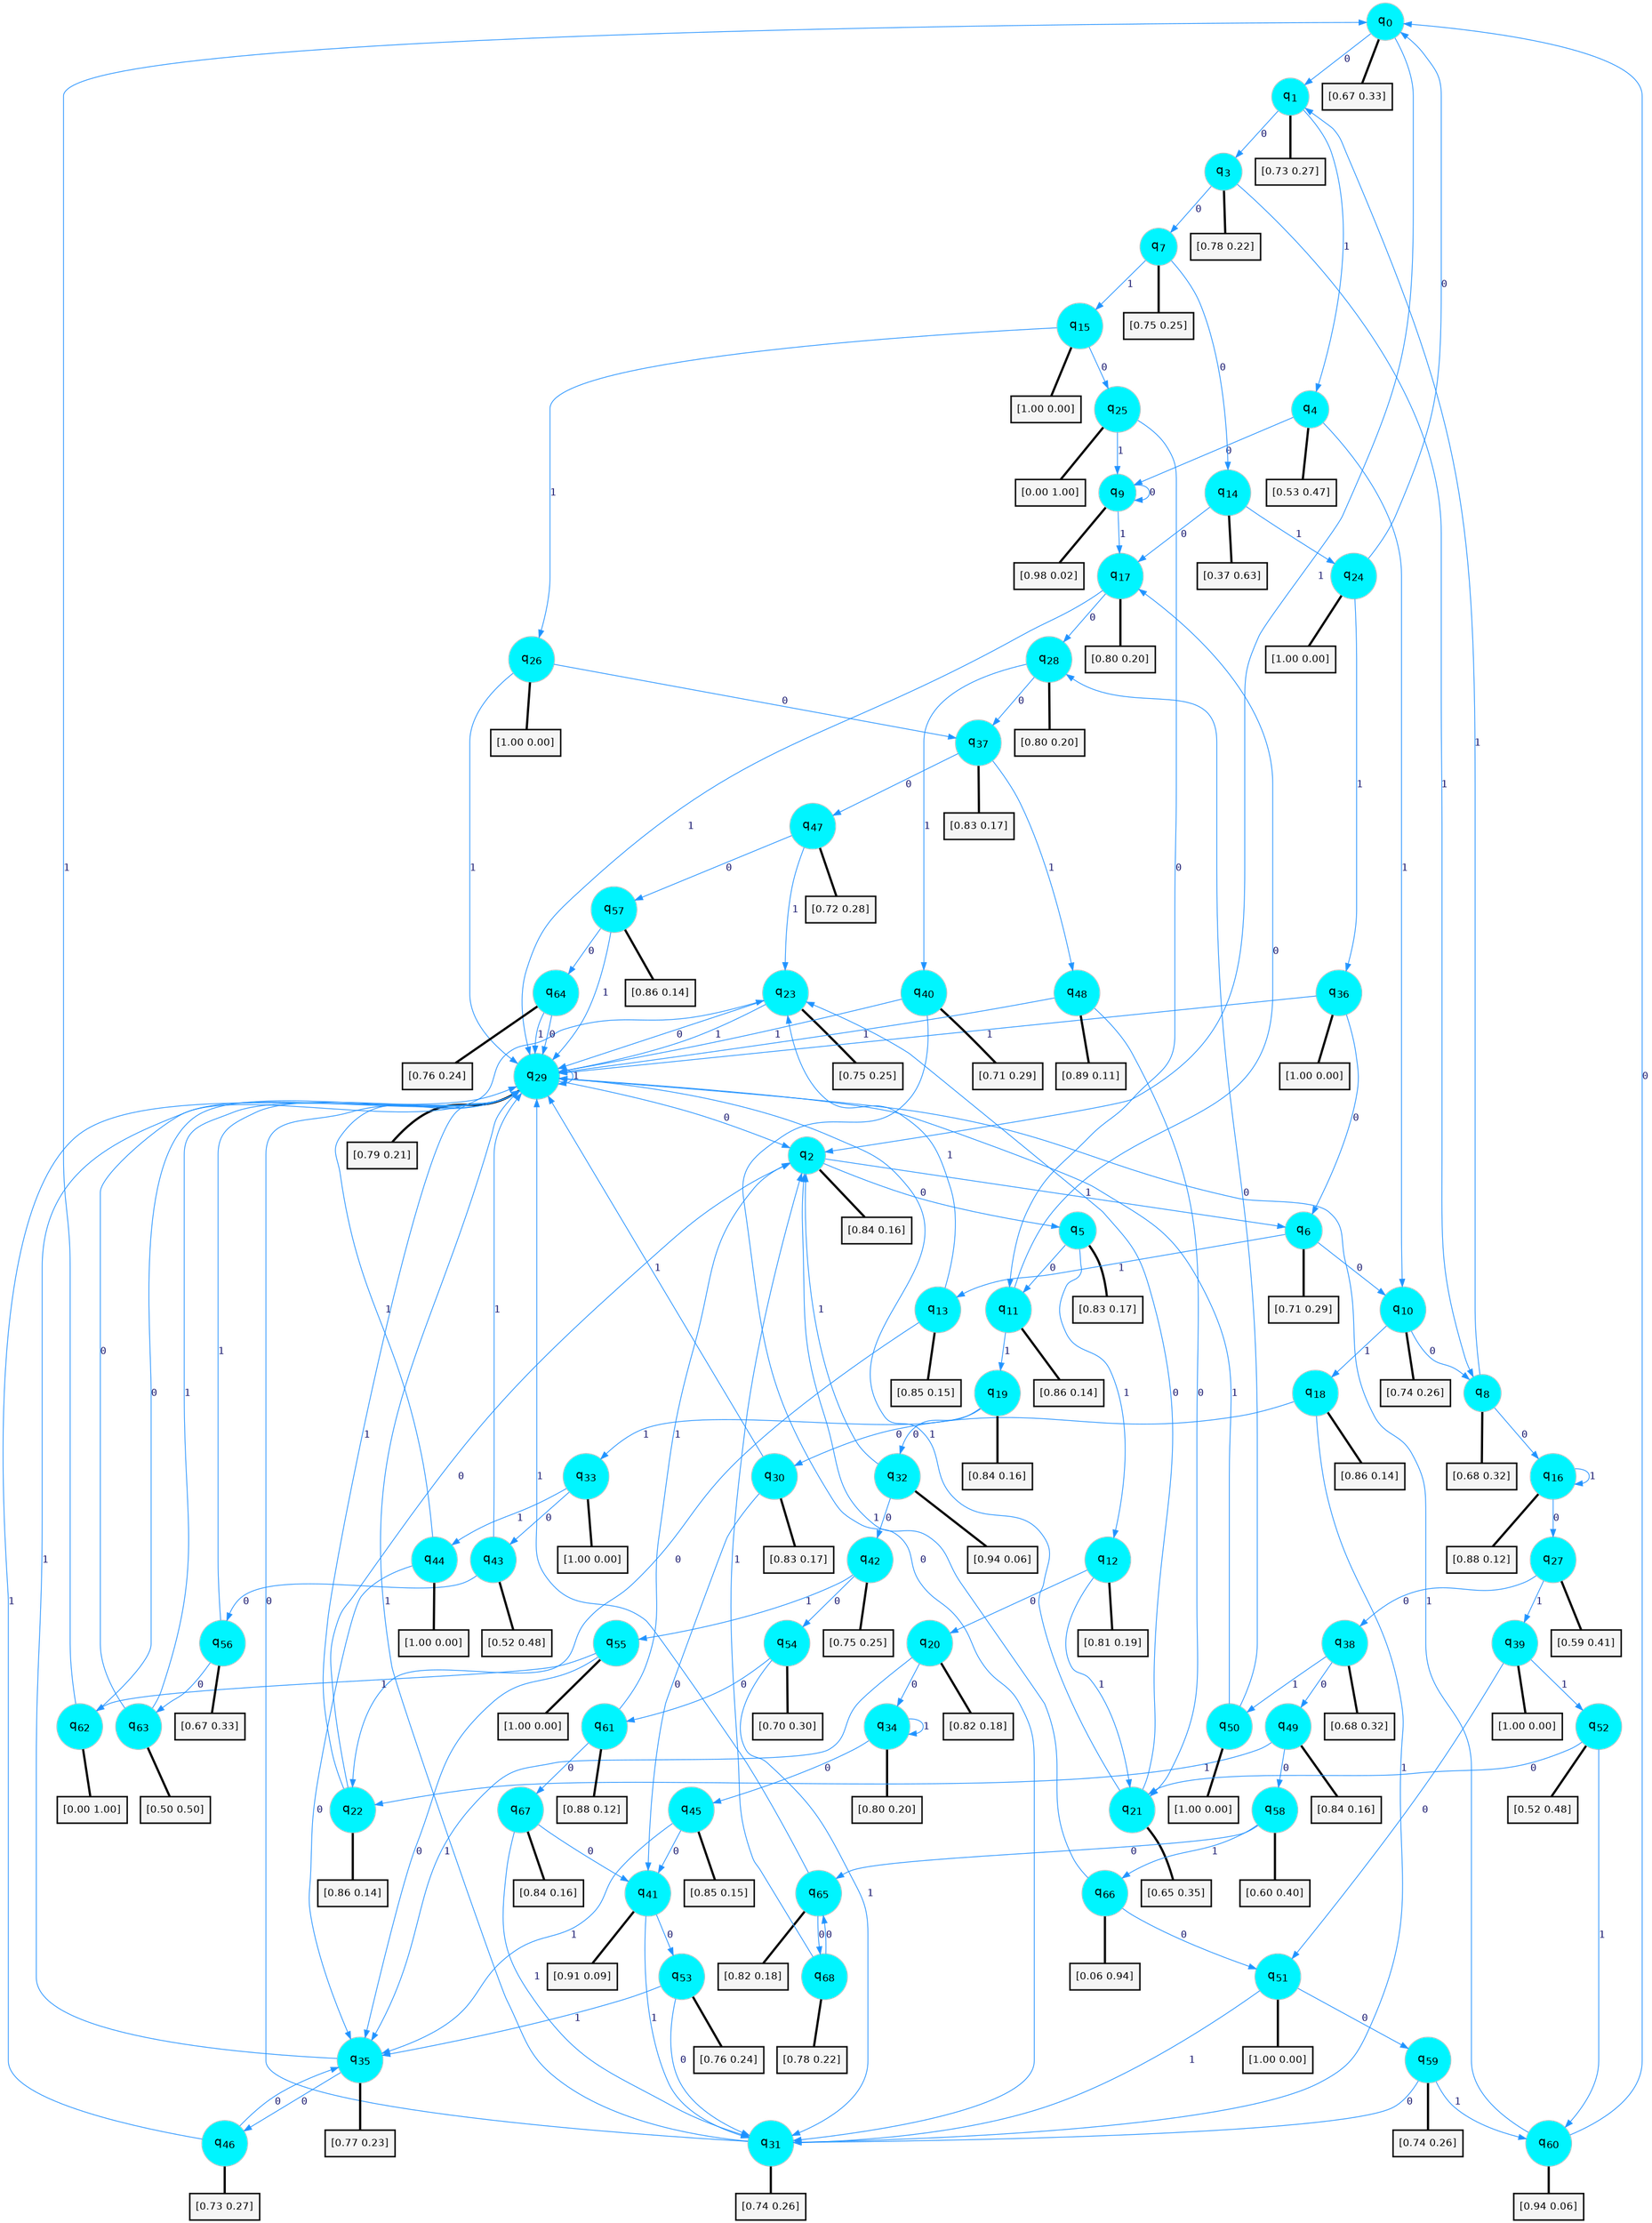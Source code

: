 digraph G {
graph [
bgcolor=transparent, dpi=300, rankdir=TD, size="40,25"];
node [
color=gray, fillcolor=turquoise1, fontcolor=black, fontname=Helvetica, fontsize=16, fontweight=bold, shape=circle, style=filled];
edge [
arrowsize=1, color=dodgerblue1, fontcolor=midnightblue, fontname=courier, fontweight=bold, penwidth=1, style=solid, weight=20];
0[label=<q<SUB>0</SUB>>];
1[label=<q<SUB>1</SUB>>];
2[label=<q<SUB>2</SUB>>];
3[label=<q<SUB>3</SUB>>];
4[label=<q<SUB>4</SUB>>];
5[label=<q<SUB>5</SUB>>];
6[label=<q<SUB>6</SUB>>];
7[label=<q<SUB>7</SUB>>];
8[label=<q<SUB>8</SUB>>];
9[label=<q<SUB>9</SUB>>];
10[label=<q<SUB>10</SUB>>];
11[label=<q<SUB>11</SUB>>];
12[label=<q<SUB>12</SUB>>];
13[label=<q<SUB>13</SUB>>];
14[label=<q<SUB>14</SUB>>];
15[label=<q<SUB>15</SUB>>];
16[label=<q<SUB>16</SUB>>];
17[label=<q<SUB>17</SUB>>];
18[label=<q<SUB>18</SUB>>];
19[label=<q<SUB>19</SUB>>];
20[label=<q<SUB>20</SUB>>];
21[label=<q<SUB>21</SUB>>];
22[label=<q<SUB>22</SUB>>];
23[label=<q<SUB>23</SUB>>];
24[label=<q<SUB>24</SUB>>];
25[label=<q<SUB>25</SUB>>];
26[label=<q<SUB>26</SUB>>];
27[label=<q<SUB>27</SUB>>];
28[label=<q<SUB>28</SUB>>];
29[label=<q<SUB>29</SUB>>];
30[label=<q<SUB>30</SUB>>];
31[label=<q<SUB>31</SUB>>];
32[label=<q<SUB>32</SUB>>];
33[label=<q<SUB>33</SUB>>];
34[label=<q<SUB>34</SUB>>];
35[label=<q<SUB>35</SUB>>];
36[label=<q<SUB>36</SUB>>];
37[label=<q<SUB>37</SUB>>];
38[label=<q<SUB>38</SUB>>];
39[label=<q<SUB>39</SUB>>];
40[label=<q<SUB>40</SUB>>];
41[label=<q<SUB>41</SUB>>];
42[label=<q<SUB>42</SUB>>];
43[label=<q<SUB>43</SUB>>];
44[label=<q<SUB>44</SUB>>];
45[label=<q<SUB>45</SUB>>];
46[label=<q<SUB>46</SUB>>];
47[label=<q<SUB>47</SUB>>];
48[label=<q<SUB>48</SUB>>];
49[label=<q<SUB>49</SUB>>];
50[label=<q<SUB>50</SUB>>];
51[label=<q<SUB>51</SUB>>];
52[label=<q<SUB>52</SUB>>];
53[label=<q<SUB>53</SUB>>];
54[label=<q<SUB>54</SUB>>];
55[label=<q<SUB>55</SUB>>];
56[label=<q<SUB>56</SUB>>];
57[label=<q<SUB>57</SUB>>];
58[label=<q<SUB>58</SUB>>];
59[label=<q<SUB>59</SUB>>];
60[label=<q<SUB>60</SUB>>];
61[label=<q<SUB>61</SUB>>];
62[label=<q<SUB>62</SUB>>];
63[label=<q<SUB>63</SUB>>];
64[label=<q<SUB>64</SUB>>];
65[label=<q<SUB>65</SUB>>];
66[label=<q<SUB>66</SUB>>];
67[label=<q<SUB>67</SUB>>];
68[label=<q<SUB>68</SUB>>];
69[label="[0.67 0.33]", shape=box,fontcolor=black, fontname=Helvetica, fontsize=14, penwidth=2, fillcolor=whitesmoke,color=black];
70[label="[0.73 0.27]", shape=box,fontcolor=black, fontname=Helvetica, fontsize=14, penwidth=2, fillcolor=whitesmoke,color=black];
71[label="[0.84 0.16]", shape=box,fontcolor=black, fontname=Helvetica, fontsize=14, penwidth=2, fillcolor=whitesmoke,color=black];
72[label="[0.78 0.22]", shape=box,fontcolor=black, fontname=Helvetica, fontsize=14, penwidth=2, fillcolor=whitesmoke,color=black];
73[label="[0.53 0.47]", shape=box,fontcolor=black, fontname=Helvetica, fontsize=14, penwidth=2, fillcolor=whitesmoke,color=black];
74[label="[0.83 0.17]", shape=box,fontcolor=black, fontname=Helvetica, fontsize=14, penwidth=2, fillcolor=whitesmoke,color=black];
75[label="[0.71 0.29]", shape=box,fontcolor=black, fontname=Helvetica, fontsize=14, penwidth=2, fillcolor=whitesmoke,color=black];
76[label="[0.75 0.25]", shape=box,fontcolor=black, fontname=Helvetica, fontsize=14, penwidth=2, fillcolor=whitesmoke,color=black];
77[label="[0.68 0.32]", shape=box,fontcolor=black, fontname=Helvetica, fontsize=14, penwidth=2, fillcolor=whitesmoke,color=black];
78[label="[0.98 0.02]", shape=box,fontcolor=black, fontname=Helvetica, fontsize=14, penwidth=2, fillcolor=whitesmoke,color=black];
79[label="[0.74 0.26]", shape=box,fontcolor=black, fontname=Helvetica, fontsize=14, penwidth=2, fillcolor=whitesmoke,color=black];
80[label="[0.86 0.14]", shape=box,fontcolor=black, fontname=Helvetica, fontsize=14, penwidth=2, fillcolor=whitesmoke,color=black];
81[label="[0.81 0.19]", shape=box,fontcolor=black, fontname=Helvetica, fontsize=14, penwidth=2, fillcolor=whitesmoke,color=black];
82[label="[0.85 0.15]", shape=box,fontcolor=black, fontname=Helvetica, fontsize=14, penwidth=2, fillcolor=whitesmoke,color=black];
83[label="[0.37 0.63]", shape=box,fontcolor=black, fontname=Helvetica, fontsize=14, penwidth=2, fillcolor=whitesmoke,color=black];
84[label="[1.00 0.00]", shape=box,fontcolor=black, fontname=Helvetica, fontsize=14, penwidth=2, fillcolor=whitesmoke,color=black];
85[label="[0.88 0.12]", shape=box,fontcolor=black, fontname=Helvetica, fontsize=14, penwidth=2, fillcolor=whitesmoke,color=black];
86[label="[0.80 0.20]", shape=box,fontcolor=black, fontname=Helvetica, fontsize=14, penwidth=2, fillcolor=whitesmoke,color=black];
87[label="[0.86 0.14]", shape=box,fontcolor=black, fontname=Helvetica, fontsize=14, penwidth=2, fillcolor=whitesmoke,color=black];
88[label="[0.84 0.16]", shape=box,fontcolor=black, fontname=Helvetica, fontsize=14, penwidth=2, fillcolor=whitesmoke,color=black];
89[label="[0.82 0.18]", shape=box,fontcolor=black, fontname=Helvetica, fontsize=14, penwidth=2, fillcolor=whitesmoke,color=black];
90[label="[0.65 0.35]", shape=box,fontcolor=black, fontname=Helvetica, fontsize=14, penwidth=2, fillcolor=whitesmoke,color=black];
91[label="[0.86 0.14]", shape=box,fontcolor=black, fontname=Helvetica, fontsize=14, penwidth=2, fillcolor=whitesmoke,color=black];
92[label="[0.75 0.25]", shape=box,fontcolor=black, fontname=Helvetica, fontsize=14, penwidth=2, fillcolor=whitesmoke,color=black];
93[label="[1.00 0.00]", shape=box,fontcolor=black, fontname=Helvetica, fontsize=14, penwidth=2, fillcolor=whitesmoke,color=black];
94[label="[0.00 1.00]", shape=box,fontcolor=black, fontname=Helvetica, fontsize=14, penwidth=2, fillcolor=whitesmoke,color=black];
95[label="[1.00 0.00]", shape=box,fontcolor=black, fontname=Helvetica, fontsize=14, penwidth=2, fillcolor=whitesmoke,color=black];
96[label="[0.59 0.41]", shape=box,fontcolor=black, fontname=Helvetica, fontsize=14, penwidth=2, fillcolor=whitesmoke,color=black];
97[label="[0.80 0.20]", shape=box,fontcolor=black, fontname=Helvetica, fontsize=14, penwidth=2, fillcolor=whitesmoke,color=black];
98[label="[0.79 0.21]", shape=box,fontcolor=black, fontname=Helvetica, fontsize=14, penwidth=2, fillcolor=whitesmoke,color=black];
99[label="[0.83 0.17]", shape=box,fontcolor=black, fontname=Helvetica, fontsize=14, penwidth=2, fillcolor=whitesmoke,color=black];
100[label="[0.74 0.26]", shape=box,fontcolor=black, fontname=Helvetica, fontsize=14, penwidth=2, fillcolor=whitesmoke,color=black];
101[label="[0.94 0.06]", shape=box,fontcolor=black, fontname=Helvetica, fontsize=14, penwidth=2, fillcolor=whitesmoke,color=black];
102[label="[1.00 0.00]", shape=box,fontcolor=black, fontname=Helvetica, fontsize=14, penwidth=2, fillcolor=whitesmoke,color=black];
103[label="[0.80 0.20]", shape=box,fontcolor=black, fontname=Helvetica, fontsize=14, penwidth=2, fillcolor=whitesmoke,color=black];
104[label="[0.77 0.23]", shape=box,fontcolor=black, fontname=Helvetica, fontsize=14, penwidth=2, fillcolor=whitesmoke,color=black];
105[label="[1.00 0.00]", shape=box,fontcolor=black, fontname=Helvetica, fontsize=14, penwidth=2, fillcolor=whitesmoke,color=black];
106[label="[0.83 0.17]", shape=box,fontcolor=black, fontname=Helvetica, fontsize=14, penwidth=2, fillcolor=whitesmoke,color=black];
107[label="[0.68 0.32]", shape=box,fontcolor=black, fontname=Helvetica, fontsize=14, penwidth=2, fillcolor=whitesmoke,color=black];
108[label="[1.00 0.00]", shape=box,fontcolor=black, fontname=Helvetica, fontsize=14, penwidth=2, fillcolor=whitesmoke,color=black];
109[label="[0.71 0.29]", shape=box,fontcolor=black, fontname=Helvetica, fontsize=14, penwidth=2, fillcolor=whitesmoke,color=black];
110[label="[0.91 0.09]", shape=box,fontcolor=black, fontname=Helvetica, fontsize=14, penwidth=2, fillcolor=whitesmoke,color=black];
111[label="[0.75 0.25]", shape=box,fontcolor=black, fontname=Helvetica, fontsize=14, penwidth=2, fillcolor=whitesmoke,color=black];
112[label="[0.52 0.48]", shape=box,fontcolor=black, fontname=Helvetica, fontsize=14, penwidth=2, fillcolor=whitesmoke,color=black];
113[label="[1.00 0.00]", shape=box,fontcolor=black, fontname=Helvetica, fontsize=14, penwidth=2, fillcolor=whitesmoke,color=black];
114[label="[0.85 0.15]", shape=box,fontcolor=black, fontname=Helvetica, fontsize=14, penwidth=2, fillcolor=whitesmoke,color=black];
115[label="[0.73 0.27]", shape=box,fontcolor=black, fontname=Helvetica, fontsize=14, penwidth=2, fillcolor=whitesmoke,color=black];
116[label="[0.72 0.28]", shape=box,fontcolor=black, fontname=Helvetica, fontsize=14, penwidth=2, fillcolor=whitesmoke,color=black];
117[label="[0.89 0.11]", shape=box,fontcolor=black, fontname=Helvetica, fontsize=14, penwidth=2, fillcolor=whitesmoke,color=black];
118[label="[0.84 0.16]", shape=box,fontcolor=black, fontname=Helvetica, fontsize=14, penwidth=2, fillcolor=whitesmoke,color=black];
119[label="[1.00 0.00]", shape=box,fontcolor=black, fontname=Helvetica, fontsize=14, penwidth=2, fillcolor=whitesmoke,color=black];
120[label="[1.00 0.00]", shape=box,fontcolor=black, fontname=Helvetica, fontsize=14, penwidth=2, fillcolor=whitesmoke,color=black];
121[label="[0.52 0.48]", shape=box,fontcolor=black, fontname=Helvetica, fontsize=14, penwidth=2, fillcolor=whitesmoke,color=black];
122[label="[0.76 0.24]", shape=box,fontcolor=black, fontname=Helvetica, fontsize=14, penwidth=2, fillcolor=whitesmoke,color=black];
123[label="[0.70 0.30]", shape=box,fontcolor=black, fontname=Helvetica, fontsize=14, penwidth=2, fillcolor=whitesmoke,color=black];
124[label="[1.00 0.00]", shape=box,fontcolor=black, fontname=Helvetica, fontsize=14, penwidth=2, fillcolor=whitesmoke,color=black];
125[label="[0.67 0.33]", shape=box,fontcolor=black, fontname=Helvetica, fontsize=14, penwidth=2, fillcolor=whitesmoke,color=black];
126[label="[0.86 0.14]", shape=box,fontcolor=black, fontname=Helvetica, fontsize=14, penwidth=2, fillcolor=whitesmoke,color=black];
127[label="[0.60 0.40]", shape=box,fontcolor=black, fontname=Helvetica, fontsize=14, penwidth=2, fillcolor=whitesmoke,color=black];
128[label="[0.74 0.26]", shape=box,fontcolor=black, fontname=Helvetica, fontsize=14, penwidth=2, fillcolor=whitesmoke,color=black];
129[label="[0.94 0.06]", shape=box,fontcolor=black, fontname=Helvetica, fontsize=14, penwidth=2, fillcolor=whitesmoke,color=black];
130[label="[0.88 0.12]", shape=box,fontcolor=black, fontname=Helvetica, fontsize=14, penwidth=2, fillcolor=whitesmoke,color=black];
131[label="[0.00 1.00]", shape=box,fontcolor=black, fontname=Helvetica, fontsize=14, penwidth=2, fillcolor=whitesmoke,color=black];
132[label="[0.50 0.50]", shape=box,fontcolor=black, fontname=Helvetica, fontsize=14, penwidth=2, fillcolor=whitesmoke,color=black];
133[label="[0.76 0.24]", shape=box,fontcolor=black, fontname=Helvetica, fontsize=14, penwidth=2, fillcolor=whitesmoke,color=black];
134[label="[0.82 0.18]", shape=box,fontcolor=black, fontname=Helvetica, fontsize=14, penwidth=2, fillcolor=whitesmoke,color=black];
135[label="[0.06 0.94]", shape=box,fontcolor=black, fontname=Helvetica, fontsize=14, penwidth=2, fillcolor=whitesmoke,color=black];
136[label="[0.84 0.16]", shape=box,fontcolor=black, fontname=Helvetica, fontsize=14, penwidth=2, fillcolor=whitesmoke,color=black];
137[label="[0.78 0.22]", shape=box,fontcolor=black, fontname=Helvetica, fontsize=14, penwidth=2, fillcolor=whitesmoke,color=black];
0->1 [label=0];
0->2 [label=1];
0->69 [arrowhead=none, penwidth=3,color=black];
1->3 [label=0];
1->4 [label=1];
1->70 [arrowhead=none, penwidth=3,color=black];
2->5 [label=0];
2->6 [label=1];
2->71 [arrowhead=none, penwidth=3,color=black];
3->7 [label=0];
3->8 [label=1];
3->72 [arrowhead=none, penwidth=3,color=black];
4->9 [label=0];
4->10 [label=1];
4->73 [arrowhead=none, penwidth=3,color=black];
5->11 [label=0];
5->12 [label=1];
5->74 [arrowhead=none, penwidth=3,color=black];
6->10 [label=0];
6->13 [label=1];
6->75 [arrowhead=none, penwidth=3,color=black];
7->14 [label=0];
7->15 [label=1];
7->76 [arrowhead=none, penwidth=3,color=black];
8->16 [label=0];
8->1 [label=1];
8->77 [arrowhead=none, penwidth=3,color=black];
9->9 [label=0];
9->17 [label=1];
9->78 [arrowhead=none, penwidth=3,color=black];
10->8 [label=0];
10->18 [label=1];
10->79 [arrowhead=none, penwidth=3,color=black];
11->17 [label=0];
11->19 [label=1];
11->80 [arrowhead=none, penwidth=3,color=black];
12->20 [label=0];
12->21 [label=1];
12->81 [arrowhead=none, penwidth=3,color=black];
13->22 [label=0];
13->23 [label=1];
13->82 [arrowhead=none, penwidth=3,color=black];
14->17 [label=0];
14->24 [label=1];
14->83 [arrowhead=none, penwidth=3,color=black];
15->25 [label=0];
15->26 [label=1];
15->84 [arrowhead=none, penwidth=3,color=black];
16->27 [label=0];
16->16 [label=1];
16->85 [arrowhead=none, penwidth=3,color=black];
17->28 [label=0];
17->29 [label=1];
17->86 [arrowhead=none, penwidth=3,color=black];
18->30 [label=0];
18->31 [label=1];
18->87 [arrowhead=none, penwidth=3,color=black];
19->32 [label=0];
19->33 [label=1];
19->88 [arrowhead=none, penwidth=3,color=black];
20->34 [label=0];
20->35 [label=1];
20->89 [arrowhead=none, penwidth=3,color=black];
21->23 [label=0];
21->29 [label=1];
21->90 [arrowhead=none, penwidth=3,color=black];
22->2 [label=0];
22->29 [label=1];
22->91 [arrowhead=none, penwidth=3,color=black];
23->29 [label=0];
23->29 [label=1];
23->92 [arrowhead=none, penwidth=3,color=black];
24->0 [label=0];
24->36 [label=1];
24->93 [arrowhead=none, penwidth=3,color=black];
25->11 [label=0];
25->9 [label=1];
25->94 [arrowhead=none, penwidth=3,color=black];
26->37 [label=0];
26->29 [label=1];
26->95 [arrowhead=none, penwidth=3,color=black];
27->38 [label=0];
27->39 [label=1];
27->96 [arrowhead=none, penwidth=3,color=black];
28->37 [label=0];
28->40 [label=1];
28->97 [arrowhead=none, penwidth=3,color=black];
29->2 [label=0];
29->29 [label=1];
29->98 [arrowhead=none, penwidth=3,color=black];
30->41 [label=0];
30->29 [label=1];
30->99 [arrowhead=none, penwidth=3,color=black];
31->29 [label=0];
31->29 [label=1];
31->100 [arrowhead=none, penwidth=3,color=black];
32->42 [label=0];
32->2 [label=1];
32->101 [arrowhead=none, penwidth=3,color=black];
33->43 [label=0];
33->44 [label=1];
33->102 [arrowhead=none, penwidth=3,color=black];
34->45 [label=0];
34->34 [label=1];
34->103 [arrowhead=none, penwidth=3,color=black];
35->46 [label=0];
35->29 [label=1];
35->104 [arrowhead=none, penwidth=3,color=black];
36->6 [label=0];
36->29 [label=1];
36->105 [arrowhead=none, penwidth=3,color=black];
37->47 [label=0];
37->48 [label=1];
37->106 [arrowhead=none, penwidth=3,color=black];
38->49 [label=0];
38->50 [label=1];
38->107 [arrowhead=none, penwidth=3,color=black];
39->51 [label=0];
39->52 [label=1];
39->108 [arrowhead=none, penwidth=3,color=black];
40->31 [label=0];
40->29 [label=1];
40->109 [arrowhead=none, penwidth=3,color=black];
41->53 [label=0];
41->31 [label=1];
41->110 [arrowhead=none, penwidth=3,color=black];
42->54 [label=0];
42->55 [label=1];
42->111 [arrowhead=none, penwidth=3,color=black];
43->56 [label=0];
43->29 [label=1];
43->112 [arrowhead=none, penwidth=3,color=black];
44->35 [label=0];
44->29 [label=1];
44->113 [arrowhead=none, penwidth=3,color=black];
45->41 [label=0];
45->35 [label=1];
45->114 [arrowhead=none, penwidth=3,color=black];
46->35 [label=0];
46->29 [label=1];
46->115 [arrowhead=none, penwidth=3,color=black];
47->57 [label=0];
47->23 [label=1];
47->116 [arrowhead=none, penwidth=3,color=black];
48->21 [label=0];
48->29 [label=1];
48->117 [arrowhead=none, penwidth=3,color=black];
49->58 [label=0];
49->22 [label=1];
49->118 [arrowhead=none, penwidth=3,color=black];
50->28 [label=0];
50->29 [label=1];
50->119 [arrowhead=none, penwidth=3,color=black];
51->59 [label=0];
51->31 [label=1];
51->120 [arrowhead=none, penwidth=3,color=black];
52->21 [label=0];
52->60 [label=1];
52->121 [arrowhead=none, penwidth=3,color=black];
53->31 [label=0];
53->35 [label=1];
53->122 [arrowhead=none, penwidth=3,color=black];
54->61 [label=0];
54->31 [label=1];
54->123 [arrowhead=none, penwidth=3,color=black];
55->35 [label=0];
55->62 [label=1];
55->124 [arrowhead=none, penwidth=3,color=black];
56->63 [label=0];
56->29 [label=1];
56->125 [arrowhead=none, penwidth=3,color=black];
57->64 [label=0];
57->29 [label=1];
57->126 [arrowhead=none, penwidth=3,color=black];
58->65 [label=0];
58->66 [label=1];
58->127 [arrowhead=none, penwidth=3,color=black];
59->31 [label=0];
59->60 [label=1];
59->128 [arrowhead=none, penwidth=3,color=black];
60->0 [label=0];
60->29 [label=1];
60->129 [arrowhead=none, penwidth=3,color=black];
61->67 [label=0];
61->2 [label=1];
61->130 [arrowhead=none, penwidth=3,color=black];
62->29 [label=0];
62->0 [label=1];
62->131 [arrowhead=none, penwidth=3,color=black];
63->23 [label=0];
63->29 [label=1];
63->132 [arrowhead=none, penwidth=3,color=black];
64->29 [label=0];
64->29 [label=1];
64->133 [arrowhead=none, penwidth=3,color=black];
65->68 [label=0];
65->29 [label=1];
65->134 [arrowhead=none, penwidth=3,color=black];
66->51 [label=0];
66->2 [label=1];
66->135 [arrowhead=none, penwidth=3,color=black];
67->41 [label=0];
67->31 [label=1];
67->136 [arrowhead=none, penwidth=3,color=black];
68->65 [label=0];
68->2 [label=1];
68->137 [arrowhead=none, penwidth=3,color=black];
}
